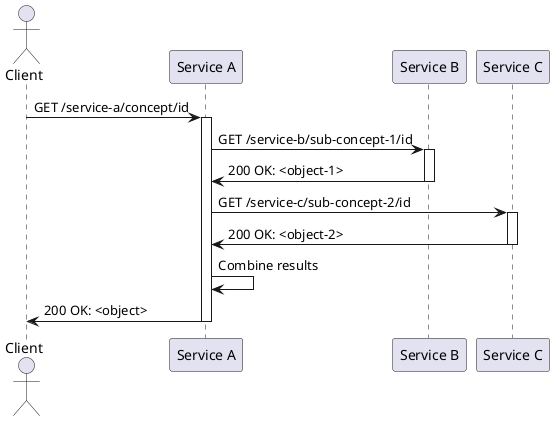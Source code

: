@startuml Command Composition

    actor "Client"
    participant "Service A"
    participant "Service B"
    participant "Service C"

    "Client" -> "Service A": GET /service-a/concept/id

    activate "Service A"
        "Service A" -> "Service B": GET /service-b/sub-concept-1/id
        activate "Service B"
            "Service B" -> "Service A": 200 OK: <object-1>
        deactivate "Service B"

        "Service A" -> "Service C": GET /service-c/sub-concept-2/id
        activate "Service C"
            "Service C" -> "Service A": 200 OK: <object-2>
        deactivate "Service C"

        "Service A" -> "Service A": Combine results
        "Service A" -> "Client": 200 OK: <object>
    deactivate "Service A"

@enduml
